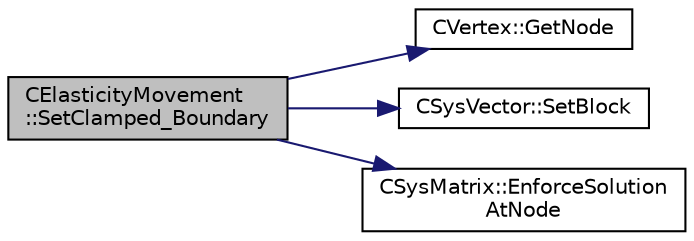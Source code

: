 digraph "CElasticityMovement::SetClamped_Boundary"
{
  edge [fontname="Helvetica",fontsize="10",labelfontname="Helvetica",labelfontsize="10"];
  node [fontname="Helvetica",fontsize="10",shape=record];
  rankdir="LR";
  Node82 [label="CElasticityMovement\l::SetClamped_Boundary",height=0.2,width=0.4,color="black", fillcolor="grey75", style="filled", fontcolor="black"];
  Node82 -> Node83 [color="midnightblue",fontsize="10",style="solid",fontname="Helvetica"];
  Node83 [label="CVertex::GetNode",height=0.2,width=0.4,color="black", fillcolor="white", style="filled",URL="$class_c_vertex.html#a95c513bf927464157ed96b6c79779a1f",tooltip="Get the node of the vertex. "];
  Node82 -> Node84 [color="midnightblue",fontsize="10",style="solid",fontname="Helvetica"];
  Node84 [label="CSysVector::SetBlock",height=0.2,width=0.4,color="black", fillcolor="white", style="filled",URL="$class_c_sys_vector.html#aabb2532adebacdb80feb7ee23c62b076",tooltip="Set val_residual to the residual. "];
  Node82 -> Node85 [color="midnightblue",fontsize="10",style="solid",fontname="Helvetica"];
  Node85 [label="CSysMatrix::EnforceSolution\lAtNode",height=0.2,width=0.4,color="black", fillcolor="white", style="filled",URL="$class_c_sys_matrix.html#a8254d6d6a57f73768df21f031a63ffce",tooltip="Modifies this matrix (A) and a rhs vector (b) such that (A^-1 * b)_i = x_i. "];
}
